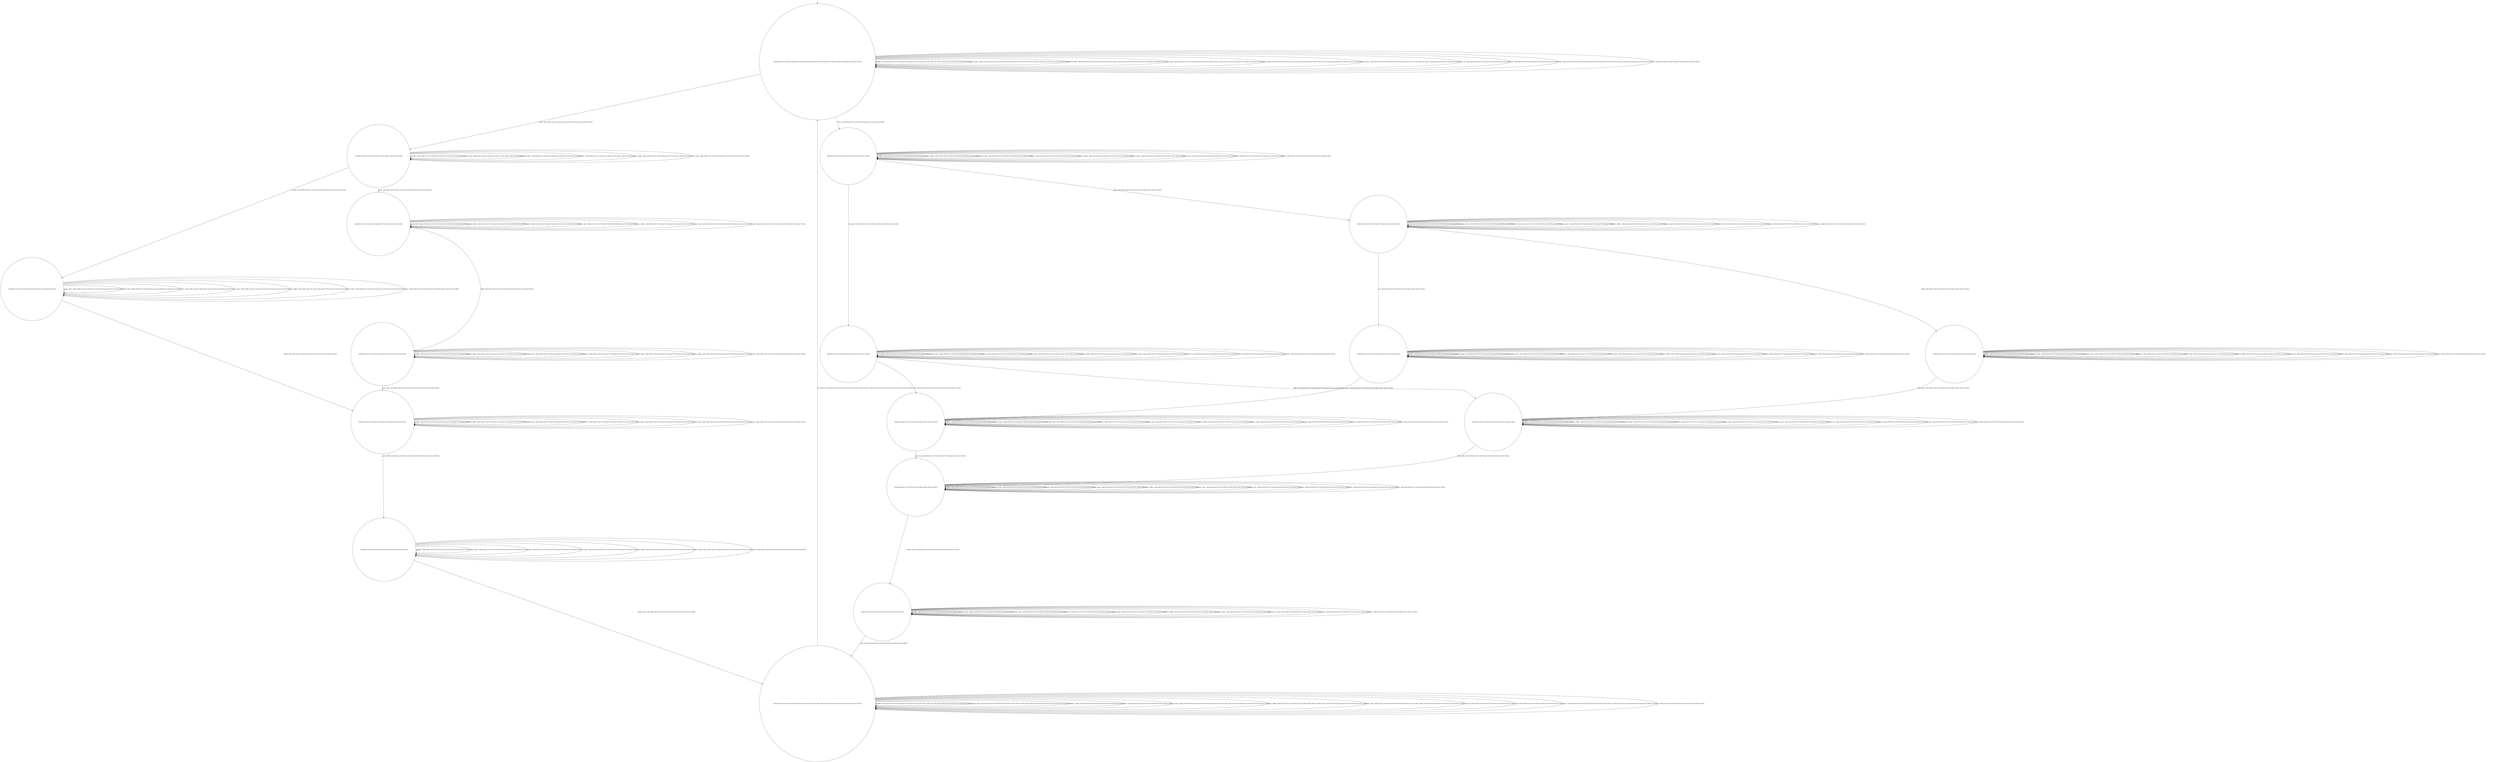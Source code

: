 digraph g {
	edge [lblstyle="above, sloped"];
	s0 [shape="circle" label="0@[((DOL and COF and not TEA and not TON and not CAP and not EUR) or (EUR and COF and TEA and TON and not DOL and not CAP))]"];
	s1 [shape="circle" label="1@[((DOL and COF and not TEA and not TON and not CAP and not EUR))]"];
	s2 [shape="circle" label="2@[((DOL and COF and not TEA and not TON and not CAP and not EUR))]"];
	s3 [shape="circle" label="3@[((DOL and COF and not TEA and not TON and not CAP and not EUR))]"];
	s4 [shape="circle" label="4@[((DOL and COF and not TEA and not TON and not CAP and not EUR))]"];
	s5 [shape="circle" label="5@[((DOL and COF and not TEA and not TON and not CAP and not EUR))]"];
	s6 [shape="circle" label="6@[((DOL and COF and not TEA and not TON and not CAP and not EUR))]"];
	s7 [shape="circle" label="7@[((EUR and COF and TEA and TON and not DOL and not CAP) or (DOL and COF and not TEA and not TON and not CAP and not EUR))]"];
	s8 [shape="circle" label="8@[((EUR and COF and TEA and TON and not DOL and not CAP))]"];
	s9 [shape="circle" label="9@[((EUR and COF and TEA and TON and not DOL and not CAP))]"];
	s10 [shape="circle" label="10@[((EUR and COF and TEA and TON and not DOL and not CAP))]"];
	s11 [shape="circle" label="11@[((EUR and COF and TEA and TON and not DOL and not CAP))]"];
	s12 [shape="circle" label="12@[((EUR and COF and TEA and TON and not DOL and not CAP))]"];
	s13 [shape="circle" label="13@[((EUR and COF and TEA and TON and not DOL and not CAP))]"];
	s14 [shape="circle" label="14@[((EUR and COF and TEA and TON and not DOL and not CAP))]"];
	s15 [shape="circle" label="15@[((EUR and COF and TEA and TON and not DOL and not CAP))]"];
	s16 [shape="circle" label="16@[((EUR and COF and TEA and TON and not DOL and not CAP))]"];
	s0 -> s0 [label="coffee / nok() [((EUR and COF and TEA and TON and not DOL and not CAP) or (DOL and COF and not TEA and not TON and not CAP and not EUR))]"];
	s0 -> s0 [label="cup_taken / nok() [((EUR and COF and TEA and TON and not DOL and not CAP) or (DOL and COF and not TEA and not TON and not CAP and not EUR))]"];
	s0 -> s0 [label="display_done / nok() [((EUR and COF and TEA and TON and not DOL and not CAP) or (DOL and COF and not TEA and not TON and not CAP and not EUR))]"];
	s0 -> s1 [label="dollar / ok() [((DOL and COF and not TEA and not TON and not CAP and not EUR))]"];
	s0 -> s8 [label="euro / ok() [((EUR and COF and TEA and TON and not DOL and not CAP))]"];
	s0 -> s0 [label="no_sugar / nok() [((EUR and COF and TEA and TON and not DOL and not CAP) or (DOL and COF and not TEA and not TON and not CAP and not EUR))]"];
	s0 -> s0 [label="pour_coffee / nok() [((EUR and COF and TEA and TON and not DOL and not CAP) or (DOL and COF and not TEA and not TON and not CAP and not EUR))]"];
	s0 -> s0 [label="pour_sugar / nok() [((EUR and COF and TEA and TON and not DOL and not CAP) or (DOL and COF and not TEA and not TON and not CAP and not EUR))]"];
	s0 -> s0 [label="pour_tea / nok() [((EUR and COF and TEA and TON and not DOL and not CAP))]"];
	s0 -> s0 [label="ring / nok() [((EUR and COF and TEA and TON and not DOL and not CAP))]"];
	s0 -> s0 [label="sugar / nok() [((EUR and COF and TEA and TON and not DOL and not CAP) or (DOL and COF and not TEA and not TON and not CAP and not EUR))]"];
	s0 -> s0 [label="tea / nok() [((EUR and COF and TEA and TON and not DOL and not CAP))]"];
	s1 -> s1 [label="coffee / nok() [((DOL and COF and not TEA and not TON and not CAP and not EUR))]"];
	s1 -> s1 [label="cup_taken / nok() [((DOL and COF and not TEA and not TON and not CAP and not EUR))]"];
	s1 -> s1 [label="display_done / nok() [((DOL and COF and not TEA and not TON and not CAP and not EUR))]"];
	s1 -> s1 [label="dollar / nok() [((DOL and COF and not TEA and not TON and not CAP and not EUR))]"];
	s1 -> s2 [label="no_sugar / ok() [((DOL and COF and not TEA and not TON and not CAP and not EUR))]"];
	s1 -> s1 [label="pour_coffee / nok() [((DOL and COF and not TEA and not TON and not CAP and not EUR))]"];
	s1 -> s1 [label="pour_sugar / nok() [((DOL and COF and not TEA and not TON and not CAP and not EUR))]"];
	s1 -> s3 [label="sugar / ok() [((DOL and COF and not TEA and not TON and not CAP and not EUR))]"];
	s2 -> s5 [label="coffee / ok() [((DOL and COF and not TEA and not TON and not CAP and not EUR))]"];
	s2 -> s2 [label="cup_taken / nok() [((DOL and COF and not TEA and not TON and not CAP and not EUR))]"];
	s2 -> s2 [label="display_done / nok() [((DOL and COF and not TEA and not TON and not CAP and not EUR))]"];
	s2 -> s2 [label="dollar / nok() [((DOL and COF and not TEA and not TON and not CAP and not EUR))]"];
	s2 -> s2 [label="no_sugar / nok() [((DOL and COF and not TEA and not TON and not CAP and not EUR))]"];
	s2 -> s2 [label="pour_coffee / nok() [((DOL and COF and not TEA and not TON and not CAP and not EUR))]"];
	s2 -> s2 [label="pour_sugar / nok() [((DOL and COF and not TEA and not TON and not CAP and not EUR))]"];
	s2 -> s2 [label="sugar / void() [((DOL and COF and not TEA and not TON and not CAP and not EUR))]"];
	s3 -> s4 [label="coffee / ok() [((DOL and COF and not TEA and not TON and not CAP and not EUR))]"];
	s3 -> s3 [label="cup_taken / nok() [((DOL and COF and not TEA and not TON and not CAP and not EUR))]"];
	s3 -> s3 [label="display_done / nok() [((DOL and COF and not TEA and not TON and not CAP and not EUR))]"];
	s3 -> s3 [label="dollar / nok() [((DOL and COF and not TEA and not TON and not CAP and not EUR))]"];
	s3 -> s3 [label="no_sugar / void() [((DOL and COF and not TEA and not TON and not CAP and not EUR))]"];
	s3 -> s3 [label="pour_coffee / nok() [((DOL and COF and not TEA and not TON and not CAP and not EUR))]"];
	s3 -> s3 [label="pour_sugar / nok() [((DOL and COF and not TEA and not TON and not CAP and not EUR))]"];
	s3 -> s3 [label="sugar / nok() [((DOL and COF and not TEA and not TON and not CAP and not EUR))]"];
	s4 -> s4 [label="coffee / nok() [((DOL and COF and not TEA and not TON and not CAP and not EUR))]"];
	s4 -> s4 [label="cup_taken / nok() [((DOL and COF and not TEA and not TON and not CAP and not EUR))]"];
	s4 -> s4 [label="display_done / nok() [((DOL and COF and not TEA and not TON and not CAP and not EUR))]"];
	s4 -> s4 [label="dollar / nok() [((DOL and COF and not TEA and not TON and not CAP and not EUR))]"];
	s4 -> s4 [label="no_sugar / nok() [((DOL and COF and not TEA and not TON and not CAP and not EUR))]"];
	s4 -> s4 [label="pour_coffee / nok() [((DOL and COF and not TEA and not TON and not CAP and not EUR))]"];
	s4 -> s5 [label="pour_sugar / ok() [((DOL and COF and not TEA and not TON and not CAP and not EUR))]"];
	s4 -> s4 [label="sugar / nok() [((DOL and COF and not TEA and not TON and not CAP and not EUR))]"];
	s5 -> s5 [label="coffee / nok() [((DOL and COF and not TEA and not TON and not CAP and not EUR))]"];
	s5 -> s5 [label="cup_taken / nok() [((DOL and COF and not TEA and not TON and not CAP and not EUR))]"];
	s5 -> s5 [label="display_done / nok() [((DOL and COF and not TEA and not TON and not CAP and not EUR))]"];
	s5 -> s5 [label="dollar / nok() [((DOL and COF and not TEA and not TON and not CAP and not EUR))]"];
	s5 -> s5 [label="no_sugar / nok() [((DOL and COF and not TEA and not TON and not CAP and not EUR))]"];
	s5 -> s6 [label="pour_coffee / ok() [((DOL and COF and not TEA and not TON and not CAP and not EUR))]"];
	s5 -> s5 [label="pour_sugar / nok() [((DOL and COF and not TEA and not TON and not CAP and not EUR))]"];
	s5 -> s5 [label="sugar / nok() [((DOL and COF and not TEA and not TON and not CAP and not EUR))]"];
	s6 -> s6 [label="coffee / nok() [((DOL and COF and not TEA and not TON and not CAP and not EUR))]"];
	s6 -> s6 [label="cup_taken / nok() [((DOL and COF and not TEA and not TON and not CAP and not EUR))]"];
	s6 -> s7 [label="display_done / ok() [((DOL and COF and not TEA and not TON and not CAP and not EUR))]"];
	s6 -> s6 [label="dollar / nok() [((DOL and COF and not TEA and not TON and not CAP and not EUR))]"];
	s6 -> s6 [label="no_sugar / nok() [((DOL and COF and not TEA and not TON and not CAP and not EUR))]"];
	s6 -> s6 [label="pour_coffee / nok() [((DOL and COF and not TEA and not TON and not CAP and not EUR))]"];
	s6 -> s6 [label="pour_sugar / nok() [((DOL and COF and not TEA and not TON and not CAP and not EUR))]"];
	s6 -> s6 [label="sugar / nok() [((DOL and COF and not TEA and not TON and not CAP and not EUR))]"];
	s7 -> s7 [label="coffee / nok() [((EUR and COF and TEA and TON and not DOL and not CAP) or (DOL and COF and not TEA and not TON and not CAP and not EUR))]"];
	s7 -> s0 [label="cup_taken / ok() [((EUR and COF and TEA and TON and not DOL and not CAP) or (DOL and COF and not TEA and not TON and not CAP and not EUR))]"];
	s7 -> s7 [label="display_done / nok() [((EUR and COF and TEA and TON and not DOL and not CAP) or (DOL and COF and not TEA and not TON and not CAP and not EUR))]"];
	s7 -> s7 [label="dollar / nok() [((DOL and COF and not TEA and not TON and not CAP and not EUR))]"];
	s7 -> s7 [label="euro / nok() [((EUR and COF and TEA and TON and not DOL and not CAP))]"];
	s7 -> s7 [label="no_sugar / nok() [((EUR and COF and TEA and TON and not DOL and not CAP) or (DOL and COF and not TEA and not TON and not CAP and not EUR))]"];
	s7 -> s7 [label="pour_coffee / nok() [((EUR and COF and TEA and TON and not DOL and not CAP) or (DOL and COF and not TEA and not TON and not CAP and not EUR))]"];
	s7 -> s7 [label="pour_sugar / nok() [((EUR and COF and TEA and TON and not DOL and not CAP) or (DOL and COF and not TEA and not TON and not CAP and not EUR))]"];
	s7 -> s7 [label="pour_tea / nok() [((EUR and COF and TEA and TON and not DOL and not CAP))]"];
	s7 -> s7 [label="ring / nok() [((EUR and COF and TEA and TON and not DOL and not CAP))]"];
	s7 -> s7 [label="sugar / nok() [((EUR and COF and TEA and TON and not DOL and not CAP) or (DOL and COF and not TEA and not TON and not CAP and not EUR))]"];
	s7 -> s7 [label="tea / nok() [((EUR and COF and TEA and TON and not DOL and not CAP))]"];
	s8 -> s8 [label="coffee / nok() [((EUR and COF and TEA and TON and not DOL and not CAP))]"];
	s8 -> s8 [label="cup_taken / nok() [((EUR and COF and TEA and TON and not DOL and not CAP))]"];
	s8 -> s8 [label="display_done / nok() [((EUR and COF and TEA and TON and not DOL and not CAP))]"];
	s8 -> s8 [label="euro / nok() [((EUR and COF and TEA and TON and not DOL and not CAP))]"];
	s8 -> s9 [label="no_sugar / ok() [((EUR and COF and TEA and TON and not DOL and not CAP))]"];
	s8 -> s8 [label="pour_coffee / nok() [((EUR and COF and TEA and TON and not DOL and not CAP))]"];
	s8 -> s8 [label="pour_sugar / nok() [((EUR and COF and TEA and TON and not DOL and not CAP))]"];
	s8 -> s8 [label="pour_tea / nok() [((EUR and COF and TEA and TON and not DOL and not CAP))]"];
	s8 -> s8 [label="ring / nok() [((EUR and COF and TEA and TON and not DOL and not CAP))]"];
	s8 -> s10 [label="sugar / ok() [((EUR and COF and TEA and TON and not DOL and not CAP))]"];
	s8 -> s8 [label="tea / nok() [((EUR and COF and TEA and TON and not DOL and not CAP))]"];
	s9 -> s13 [label="coffee / ok() [((EUR and COF and TEA and TON and not DOL and not CAP))]"];
	s9 -> s9 [label="cup_taken / nok() [((EUR and COF and TEA and TON and not DOL and not CAP))]"];
	s9 -> s9 [label="display_done / nok() [((EUR and COF and TEA and TON and not DOL and not CAP))]"];
	s9 -> s9 [label="euro / nok() [((EUR and COF and TEA and TON and not DOL and not CAP))]"];
	s9 -> s9 [label="no_sugar / nok() [((EUR and COF and TEA and TON and not DOL and not CAP))]"];
	s9 -> s9 [label="pour_coffee / nok() [((EUR and COF and TEA and TON and not DOL and not CAP))]"];
	s9 -> s9 [label="pour_sugar / nok() [((EUR and COF and TEA and TON and not DOL and not CAP))]"];
	s9 -> s9 [label="pour_tea / nok() [((EUR and COF and TEA and TON and not DOL and not CAP))]"];
	s9 -> s9 [label="ring / nok() [((EUR and COF and TEA and TON and not DOL and not CAP))]"];
	s9 -> s9 [label="sugar / void() [((EUR and COF and TEA and TON and not DOL and not CAP))]"];
	s9 -> s14 [label="tea / ok() [((EUR and COF and TEA and TON and not DOL and not CAP))]"];
	s10 -> s11 [label="coffee / ok() [((EUR and COF and TEA and TON and not DOL and not CAP))]"];
	s10 -> s10 [label="cup_taken / nok() [((EUR and COF and TEA and TON and not DOL and not CAP))]"];
	s10 -> s10 [label="display_done / nok() [((EUR and COF and TEA and TON and not DOL and not CAP))]"];
	s10 -> s10 [label="euro / nok() [((EUR and COF and TEA and TON and not DOL and not CAP))]"];
	s10 -> s10 [label="no_sugar / void() [((EUR and COF and TEA and TON and not DOL and not CAP))]"];
	s10 -> s10 [label="pour_coffee / nok() [((EUR and COF and TEA and TON and not DOL and not CAP))]"];
	s10 -> s10 [label="pour_sugar / nok() [((EUR and COF and TEA and TON and not DOL and not CAP))]"];
	s10 -> s10 [label="pour_tea / nok() [((EUR and COF and TEA and TON and not DOL and not CAP))]"];
	s10 -> s10 [label="ring / nok() [((EUR and COF and TEA and TON and not DOL and not CAP))]"];
	s10 -> s10 [label="sugar / nok() [((EUR and COF and TEA and TON and not DOL and not CAP))]"];
	s10 -> s12 [label="tea / ok() [((EUR and COF and TEA and TON and not DOL and not CAP))]"];
	s11 -> s11 [label="coffee / nok() [((EUR and COF and TEA and TON and not DOL and not CAP))]"];
	s11 -> s11 [label="cup_taken / nok() [((EUR and COF and TEA and TON and not DOL and not CAP))]"];
	s11 -> s11 [label="display_done / nok() [((EUR and COF and TEA and TON and not DOL and not CAP))]"];
	s11 -> s11 [label="euro / nok() [((EUR and COF and TEA and TON and not DOL and not CAP))]"];
	s11 -> s11 [label="no_sugar / nok() [((EUR and COF and TEA and TON and not DOL and not CAP))]"];
	s11 -> s11 [label="pour_coffee / nok() [((EUR and COF and TEA and TON and not DOL and not CAP))]"];
	s11 -> s13 [label="pour_sugar / ok() [((EUR and COF and TEA and TON and not DOL and not CAP))]"];
	s11 -> s11 [label="pour_tea / nok() [((EUR and COF and TEA and TON and not DOL and not CAP))]"];
	s11 -> s11 [label="ring / nok() [((EUR and COF and TEA and TON and not DOL and not CAP))]"];
	s11 -> s11 [label="sugar / nok() [((EUR and COF and TEA and TON and not DOL and not CAP))]"];
	s11 -> s11 [label="tea / void() [((EUR and COF and TEA and TON and not DOL and not CAP))]"];
	s12 -> s12 [label="coffee / void() [((EUR and COF and TEA and TON and not DOL and not CAP))]"];
	s12 -> s12 [label="cup_taken / nok() [((EUR and COF and TEA and TON and not DOL and not CAP))]"];
	s12 -> s12 [label="display_done / nok() [((EUR and COF and TEA and TON and not DOL and not CAP))]"];
	s12 -> s12 [label="euro / nok() [((EUR and COF and TEA and TON and not DOL and not CAP))]"];
	s12 -> s12 [label="no_sugar / nok() [((EUR and COF and TEA and TON and not DOL and not CAP))]"];
	s12 -> s12 [label="pour_coffee / nok() [((EUR and COF and TEA and TON and not DOL and not CAP))]"];
	s12 -> s14 [label="pour_sugar / ok() [((EUR and COF and TEA and TON and not DOL and not CAP))]"];
	s12 -> s12 [label="pour_tea / nok() [((EUR and COF and TEA and TON and not DOL and not CAP))]"];
	s12 -> s12 [label="ring / nok() [((EUR and COF and TEA and TON and not DOL and not CAP))]"];
	s12 -> s12 [label="sugar / nok() [((EUR and COF and TEA and TON and not DOL and not CAP))]"];
	s12 -> s12 [label="tea / nok() [((EUR and COF and TEA and TON and not DOL and not CAP))]"];
	s13 -> s13 [label="coffee / nok() [((EUR and COF and TEA and TON and not DOL and not CAP))]"];
	s13 -> s13 [label="cup_taken / nok() [((EUR and COF and TEA and TON and not DOL and not CAP))]"];
	s13 -> s13 [label="display_done / nok() [((EUR and COF and TEA and TON and not DOL and not CAP))]"];
	s13 -> s13 [label="euro / nok() [((EUR and COF and TEA and TON and not DOL and not CAP))]"];
	s13 -> s13 [label="no_sugar / nok() [((EUR and COF and TEA and TON and not DOL and not CAP))]"];
	s13 -> s15 [label="pour_coffee / ok() [((EUR and COF and TEA and TON and not DOL and not CAP))]"];
	s13 -> s13 [label="pour_sugar / nok() [((EUR and COF and TEA and TON and not DOL and not CAP))]"];
	s13 -> s13 [label="pour_tea / nok() [((EUR and COF and TEA and TON and not DOL and not CAP))]"];
	s13 -> s13 [label="ring / nok() [((EUR and COF and TEA and TON and not DOL and not CAP))]"];
	s13 -> s13 [label="sugar / nok() [((EUR and COF and TEA and TON and not DOL and not CAP))]"];
	s13 -> s13 [label="tea / void() [((EUR and COF and TEA and TON and not DOL and not CAP))]"];
	s14 -> s14 [label="coffee / void() [((EUR and COF and TEA and TON and not DOL and not CAP))]"];
	s14 -> s14 [label="cup_taken / nok() [((EUR and COF and TEA and TON and not DOL and not CAP))]"];
	s14 -> s14 [label="display_done / nok() [((EUR and COF and TEA and TON and not DOL and not CAP))]"];
	s14 -> s14 [label="euro / nok() [((EUR and COF and TEA and TON and not DOL and not CAP))]"];
	s14 -> s14 [label="no_sugar / nok() [((EUR and COF and TEA and TON and not DOL and not CAP))]"];
	s14 -> s14 [label="pour_coffee / nok() [((EUR and COF and TEA and TON and not DOL and not CAP))]"];
	s14 -> s14 [label="pour_sugar / nok() [((EUR and COF and TEA and TON and not DOL and not CAP))]"];
	s14 -> s15 [label="pour_tea / ok() [((EUR and COF and TEA and TON and not DOL and not CAP))]"];
	s14 -> s14 [label="ring / nok() [((EUR and COF and TEA and TON and not DOL and not CAP))]"];
	s14 -> s14 [label="sugar / nok() [((EUR and COF and TEA and TON and not DOL and not CAP))]"];
	s14 -> s14 [label="tea / nok() [((EUR and COF and TEA and TON and not DOL and not CAP))]"];
	s15 -> s15 [label="coffee / nok() [((EUR and COF and TEA and TON and not DOL and not CAP))]"];
	s15 -> s15 [label="cup_taken / nok() [((EUR and COF and TEA and TON and not DOL and not CAP))]"];
	s15 -> s16 [label="display_done / ok() [((EUR and COF and TEA and TON and not DOL and not CAP))]"];
	s15 -> s15 [label="euro / nok() [((EUR and COF and TEA and TON and not DOL and not CAP))]"];
	s15 -> s15 [label="no_sugar / nok() [((EUR and COF and TEA and TON and not DOL and not CAP))]"];
	s15 -> s15 [label="pour_coffee / nok() [((EUR and COF and TEA and TON and not DOL and not CAP))]"];
	s15 -> s15 [label="pour_sugar / nok() [((EUR and COF and TEA and TON and not DOL and not CAP))]"];
	s15 -> s15 [label="pour_tea / nok() [((EUR and COF and TEA and TON and not DOL and not CAP))]"];
	s15 -> s15 [label="ring / nok() [((EUR and COF and TEA and TON and not DOL and not CAP))]"];
	s15 -> s15 [label="sugar / nok() [((EUR and COF and TEA and TON and not DOL and not CAP))]"];
	s15 -> s15 [label="tea / nok() [((EUR and COF and TEA and TON and not DOL and not CAP))]"];
	s16 -> s16 [label="coffee / nok() [((EUR and COF and TEA and TON and not DOL and not CAP))]"];
	s16 -> s16 [label="cup_taken / nok() [((EUR and COF and TEA and TON and not DOL and not CAP))]"];
	s16 -> s16 [label="display_done / nok() [((EUR and COF and TEA and TON and not DOL and not CAP))]"];
	s16 -> s16 [label="euro / nok() [((EUR and COF and TEA and TON and not DOL and not CAP))]"];
	s16 -> s16 [label="no_sugar / nok() [((EUR and COF and TEA and TON and not DOL and not CAP))]"];
	s16 -> s16 [label="pour_coffee / nok() [((EUR and COF and TEA and TON and not DOL and not CAP))]"];
	s16 -> s16 [label="pour_sugar / nok() [((EUR and COF and TEA and TON and not DOL and not CAP))]"];
	s16 -> s16 [label="pour_tea / nok() [((EUR and COF and TEA and TON and not DOL and not CAP))]"];
	s16 -> s7 [label="ring / ok() [((EUR and COF and TEA and TON and not DOL and not CAP))]"];
	s16 -> s16 [label="sugar / nok() [((EUR and COF and TEA and TON and not DOL and not CAP))]"];
	s16 -> s16 [label="tea / nok() [((EUR and COF and TEA and TON and not DOL and not CAP))]"];
	__start0 [label="" shape="none" width="0" height="0"];
	__start0 -> s0;
}